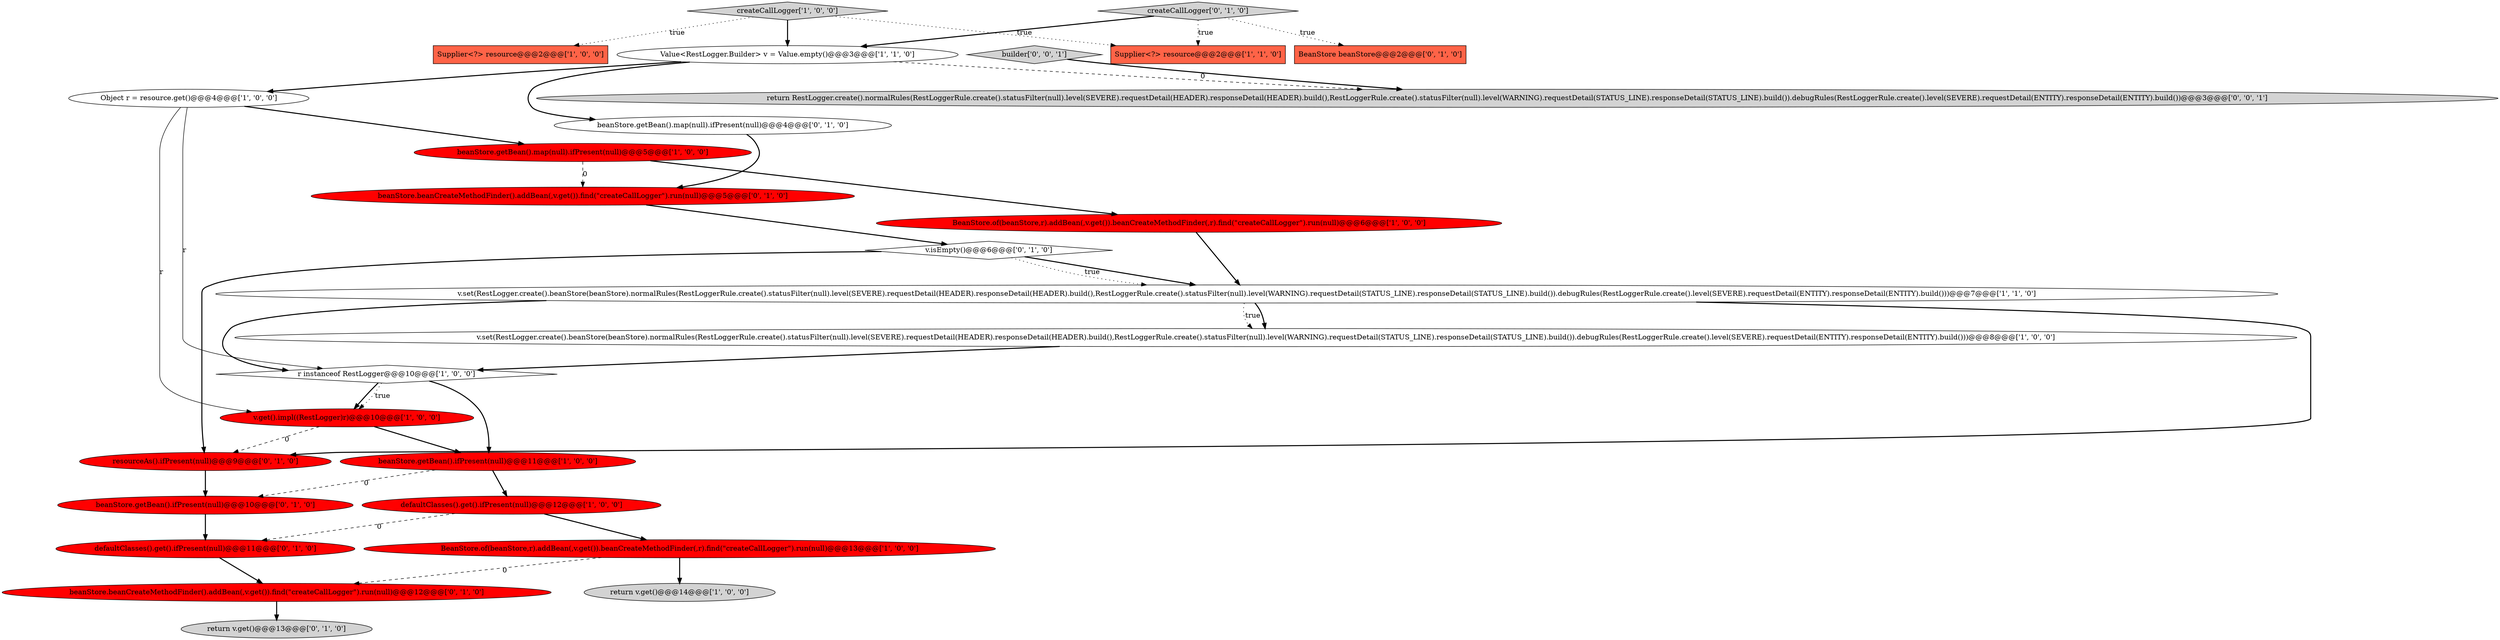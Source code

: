 digraph {
1 [style = filled, label = "createCallLogger['1', '0', '0']", fillcolor = lightgray, shape = diamond image = "AAA0AAABBB1BBB"];
14 [style = filled, label = "BeanStore.of(beanStore,r).addBean(,v.get()).beanCreateMethodFinder(,r).find(\"createCallLogger\").run(null)@@@13@@@['1', '0', '0']", fillcolor = red, shape = ellipse image = "AAA1AAABBB1BBB"];
24 [style = filled, label = "beanStore.beanCreateMethodFinder().addBean(,v.get()).find(\"createCallLogger\").run(null)@@@12@@@['0', '1', '0']", fillcolor = red, shape = ellipse image = "AAA1AAABBB2BBB"];
22 [style = filled, label = "beanStore.getBean().map(null).ifPresent(null)@@@4@@@['0', '1', '0']", fillcolor = white, shape = ellipse image = "AAA0AAABBB2BBB"];
15 [style = filled, label = "createCallLogger['0', '1', '0']", fillcolor = lightgray, shape = diamond image = "AAA0AAABBB2BBB"];
21 [style = filled, label = "v.isEmpty()@@@6@@@['0', '1', '0']", fillcolor = white, shape = diamond image = "AAA0AAABBB2BBB"];
5 [style = filled, label = "v.set(RestLogger.create().beanStore(beanStore).normalRules(RestLoggerRule.create().statusFilter(null).level(SEVERE).requestDetail(HEADER).responseDetail(HEADER).build(),RestLoggerRule.create().statusFilter(null).level(WARNING).requestDetail(STATUS_LINE).responseDetail(STATUS_LINE).build()).debugRules(RestLoggerRule.create().level(SEVERE).requestDetail(ENTITY).responseDetail(ENTITY).build()))@@@7@@@['1', '1', '0']", fillcolor = white, shape = ellipse image = "AAA0AAABBB1BBB"];
13 [style = filled, label = "Value<RestLogger.Builder> v = Value.empty()@@@3@@@['1', '1', '0']", fillcolor = white, shape = ellipse image = "AAA0AAABBB1BBB"];
17 [style = filled, label = "beanStore.getBean().ifPresent(null)@@@10@@@['0', '1', '0']", fillcolor = red, shape = ellipse image = "AAA1AAABBB2BBB"];
12 [style = filled, label = "beanStore.getBean().ifPresent(null)@@@11@@@['1', '0', '0']", fillcolor = red, shape = ellipse image = "AAA1AAABBB1BBB"];
8 [style = filled, label = "return v.get()@@@14@@@['1', '0', '0']", fillcolor = lightgray, shape = ellipse image = "AAA0AAABBB1BBB"];
20 [style = filled, label = "resourceAs().ifPresent(null)@@@9@@@['0', '1', '0']", fillcolor = red, shape = ellipse image = "AAA1AAABBB2BBB"];
10 [style = filled, label = "defaultClasses().get().ifPresent(null)@@@12@@@['1', '0', '0']", fillcolor = red, shape = ellipse image = "AAA1AAABBB1BBB"];
23 [style = filled, label = "beanStore.beanCreateMethodFinder().addBean(,v.get()).find(\"createCallLogger\").run(null)@@@5@@@['0', '1', '0']", fillcolor = red, shape = ellipse image = "AAA1AAABBB2BBB"];
6 [style = filled, label = "v.set(RestLogger.create().beanStore(beanStore).normalRules(RestLoggerRule.create().statusFilter(null).level(SEVERE).requestDetail(HEADER).responseDetail(HEADER).build(),RestLoggerRule.create().statusFilter(null).level(WARNING).requestDetail(STATUS_LINE).responseDetail(STATUS_LINE).build()).debugRules(RestLoggerRule.create().level(SEVERE).requestDetail(ENTITY).responseDetail(ENTITY).build()))@@@8@@@['1', '0', '0']", fillcolor = white, shape = ellipse image = "AAA0AAABBB1BBB"];
4 [style = filled, label = "Supplier<?> resource@@@2@@@['1', '1', '0']", fillcolor = tomato, shape = box image = "AAA0AAABBB1BBB"];
26 [style = filled, label = "builder['0', '0', '1']", fillcolor = lightgray, shape = diamond image = "AAA0AAABBB3BBB"];
7 [style = filled, label = "beanStore.getBean().map(null).ifPresent(null)@@@5@@@['1', '0', '0']", fillcolor = red, shape = ellipse image = "AAA1AAABBB1BBB"];
18 [style = filled, label = "defaultClasses().get().ifPresent(null)@@@11@@@['0', '1', '0']", fillcolor = red, shape = ellipse image = "AAA1AAABBB2BBB"];
9 [style = filled, label = "BeanStore.of(beanStore,r).addBean(,v.get()).beanCreateMethodFinder(,r).find(\"createCallLogger\").run(null)@@@6@@@['1', '0', '0']", fillcolor = red, shape = ellipse image = "AAA1AAABBB1BBB"];
0 [style = filled, label = "r instanceof RestLogger@@@10@@@['1', '0', '0']", fillcolor = white, shape = diamond image = "AAA0AAABBB1BBB"];
16 [style = filled, label = "BeanStore beanStore@@@2@@@['0', '1', '0']", fillcolor = tomato, shape = box image = "AAA0AAABBB2BBB"];
19 [style = filled, label = "return v.get()@@@13@@@['0', '1', '0']", fillcolor = lightgray, shape = ellipse image = "AAA0AAABBB2BBB"];
3 [style = filled, label = "v.get().impl((RestLogger)r)@@@10@@@['1', '0', '0']", fillcolor = red, shape = ellipse image = "AAA1AAABBB1BBB"];
25 [style = filled, label = "return RestLogger.create().normalRules(RestLoggerRule.create().statusFilter(null).level(SEVERE).requestDetail(HEADER).responseDetail(HEADER).build(),RestLoggerRule.create().statusFilter(null).level(WARNING).requestDetail(STATUS_LINE).responseDetail(STATUS_LINE).build()).debugRules(RestLoggerRule.create().level(SEVERE).requestDetail(ENTITY).responseDetail(ENTITY).build())@@@3@@@['0', '0', '1']", fillcolor = lightgray, shape = ellipse image = "AAA0AAABBB3BBB"];
11 [style = filled, label = "Object r = resource.get()@@@4@@@['1', '0', '0']", fillcolor = white, shape = ellipse image = "AAA0AAABBB1BBB"];
2 [style = filled, label = "Supplier<?> resource@@@2@@@['1', '0', '0']", fillcolor = tomato, shape = box image = "AAA0AAABBB1BBB"];
0->3 [style = bold, label=""];
14->24 [style = dashed, label="0"];
18->24 [style = bold, label=""];
20->17 [style = bold, label=""];
15->13 [style = bold, label=""];
24->19 [style = bold, label=""];
7->23 [style = dashed, label="0"];
5->20 [style = bold, label=""];
10->14 [style = bold, label=""];
11->0 [style = solid, label="r"];
0->12 [style = bold, label=""];
26->25 [style = bold, label=""];
5->6 [style = dotted, label="true"];
12->17 [style = dashed, label="0"];
6->0 [style = bold, label=""];
1->4 [style = dotted, label="true"];
3->12 [style = bold, label=""];
13->25 [style = dashed, label="0"];
15->16 [style = dotted, label="true"];
13->11 [style = bold, label=""];
1->13 [style = bold, label=""];
22->23 [style = bold, label=""];
15->4 [style = dotted, label="true"];
10->18 [style = dashed, label="0"];
7->9 [style = bold, label=""];
21->5 [style = bold, label=""];
12->10 [style = bold, label=""];
21->20 [style = bold, label=""];
5->6 [style = bold, label=""];
5->0 [style = bold, label=""];
23->21 [style = bold, label=""];
17->18 [style = bold, label=""];
3->20 [style = dashed, label="0"];
9->5 [style = bold, label=""];
14->8 [style = bold, label=""];
13->22 [style = bold, label=""];
0->3 [style = dotted, label="true"];
1->2 [style = dotted, label="true"];
11->3 [style = solid, label="r"];
11->7 [style = bold, label=""];
21->5 [style = dotted, label="true"];
}
